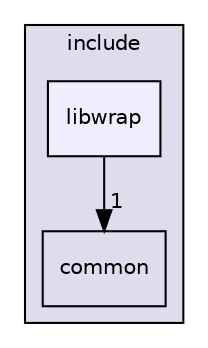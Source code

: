 digraph "include/libwrap" {
  compound=true
  node [ fontsize="10", fontname="Helvetica"];
  edge [ labelfontsize="10", labelfontname="Helvetica"];
  subgraph clusterdir_d44c64559bbebec7f509842c48db8b23 {
    graph [ bgcolor="#ddddee", pencolor="black", label="include" fontname="Helvetica", fontsize="10", URL="dir_d44c64559bbebec7f509842c48db8b23.html"]
  dir_0966d06610f72609fd9aa4979c2b5a92 [shape=box label="common" URL="dir_0966d06610f72609fd9aa4979c2b5a92.html"];
  dir_949441c2fc90a8df3bc710cd47f5b420 [shape=box, label="libwrap", style="filled", fillcolor="#eeeeff", pencolor="black", URL="dir_949441c2fc90a8df3bc710cd47f5b420.html"];
  }
  dir_949441c2fc90a8df3bc710cd47f5b420->dir_0966d06610f72609fd9aa4979c2b5a92 [headlabel="1", labeldistance=1.5 headhref="dir_000007_000001.html"];
}
